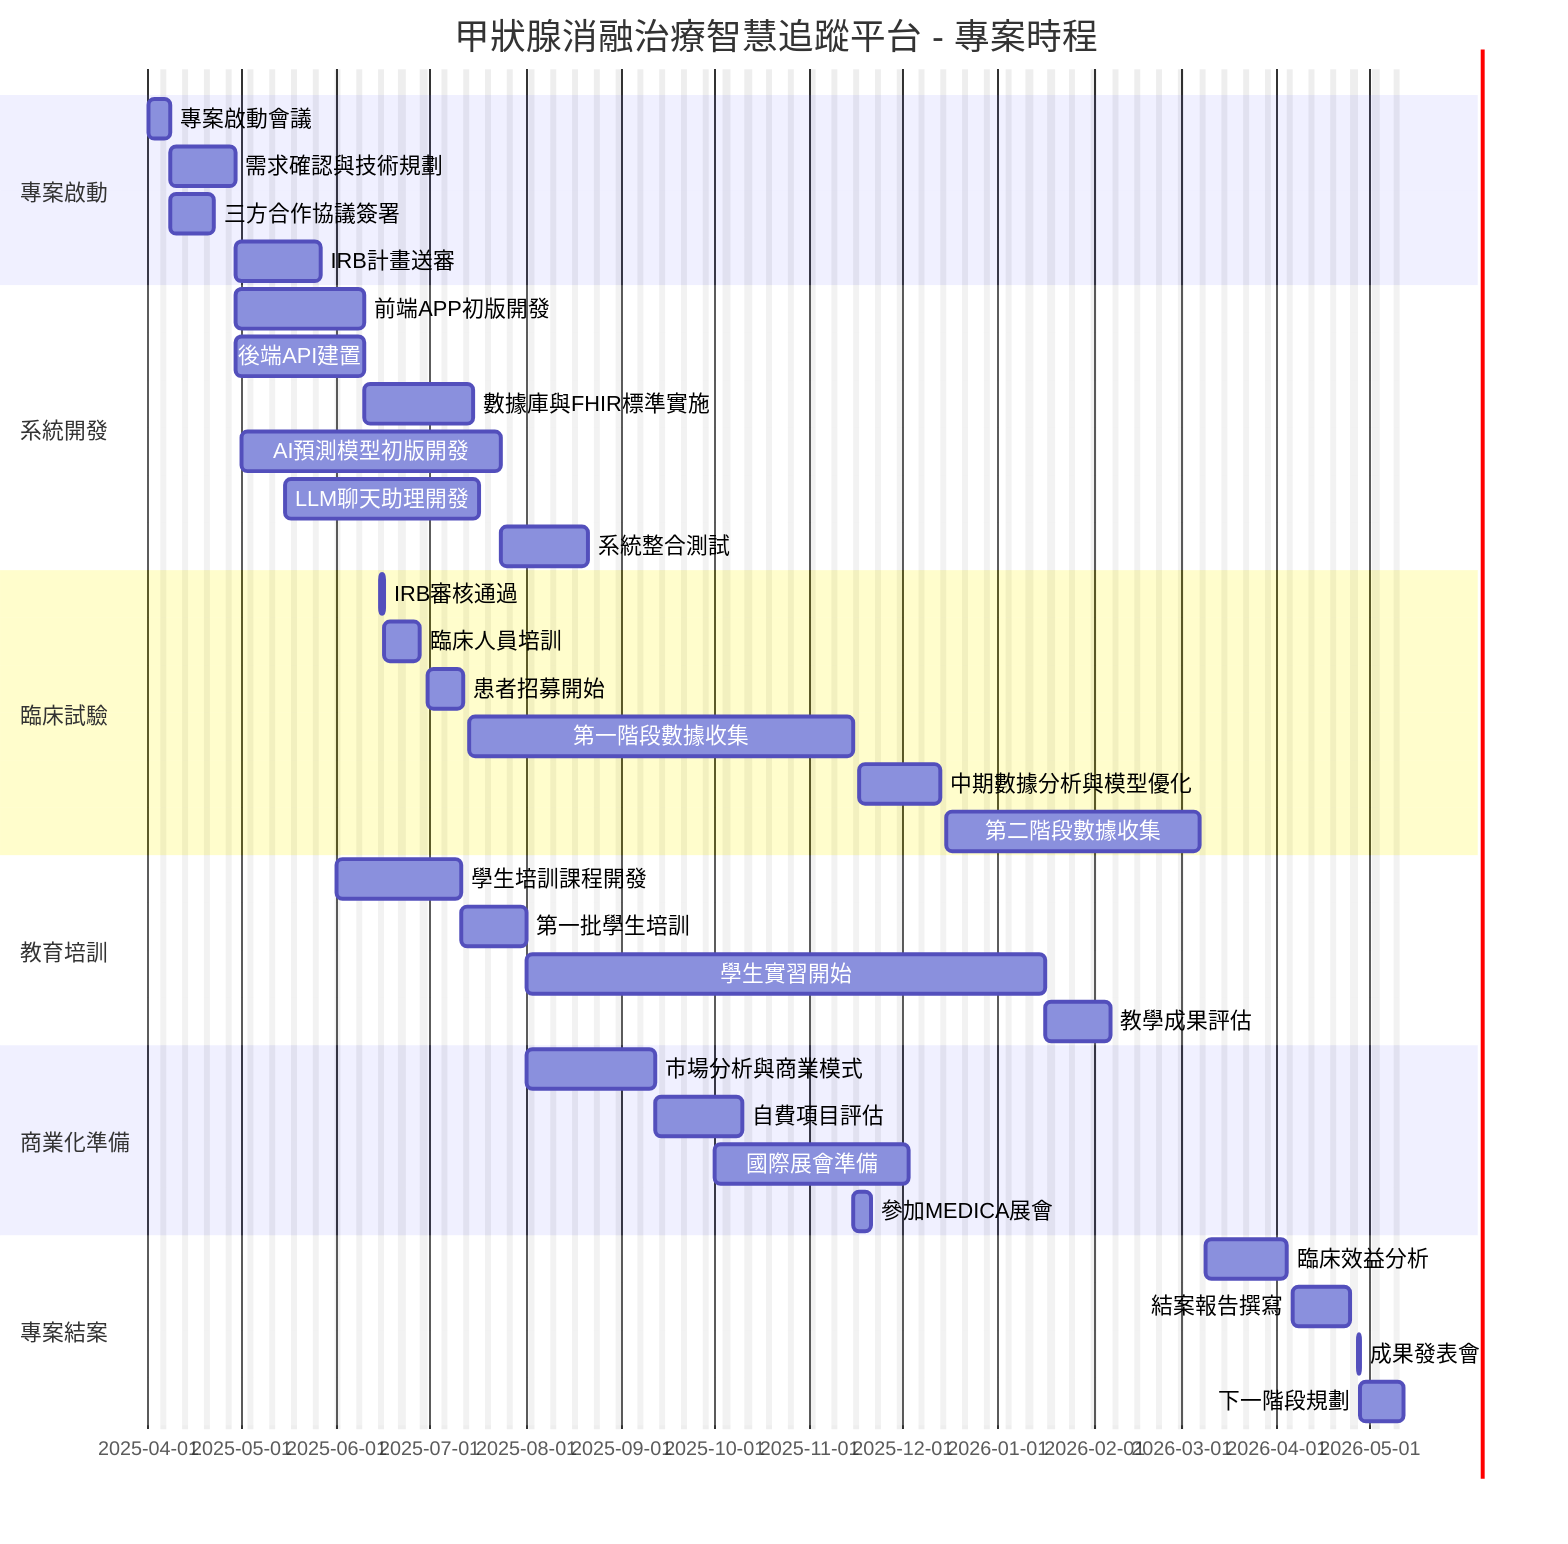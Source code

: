 gantt
    title 甲狀腺消融治療智慧追蹤平台 - 專案時程
    dateFormat  YYYY-MM-DD
    excludes    weekends
    
    section 專案啟動
    專案啟動會議           :a1, 2025-04-01, 5d
    需求確認與技術規劃     :a2, after a1, 15d
    三方合作協議簽署       :a3, after a1, 10d
    IRB計畫送審            :a4, after a2, 20d
    
    section 系統開發
    前端APP初版開發        :b1, after a2, 30d
    後端API建置            :b2, after a2, 30d
    數據庫與FHIR標準實施   :b3, after b2, 25d
    AI預測模型初版開發     :b4, 2025-05-01, 60d
    LLM聊天助理開發        :b5, 2025-05-15, 45d
    系統整合測試           :b6, after b3 b4 b5, 20d
    
    section 臨床試驗
    IRB審核通過            :c1, 2025-06-15, 1d
    臨床人員培訓           :c2, after c1, 10d
    患者招募開始           :c3, after c2, 10d
    第一階段數據收集       :c4, after c3, 90d
    中期數據分析與模型優化 :c5, after b6 c4, 20d
    第二階段數據收集       :c6, after c5, 60d
    
    section 教育培訓
    學生培訓課程開發       :d1, 2025-06-01, 30d
    第一批學生培訓         :d2, after d1, 15d
    學生實習開始           :d3, after d2, 120d
    教學成果評估           :d4, after d3, 15d
    
    section 商業化準備
    市場分析與商業模式     :e1, 2025-08-01, 30d
    自費項目評估           :e2, after e1, 20d
    國際展會準備           :e3, 2025-10-01, 45d
    參加MEDICA展會         :e4, 2025-11-15, 5d
    
    section 專案結案
    臨床效益分析           :f1, after c6, 20d
    結案報告撰寫           :f2, after f1, 15d
    成果發表會             :f3, after f2, 1d
    下一階段規劃           :f4, after f3, 10d